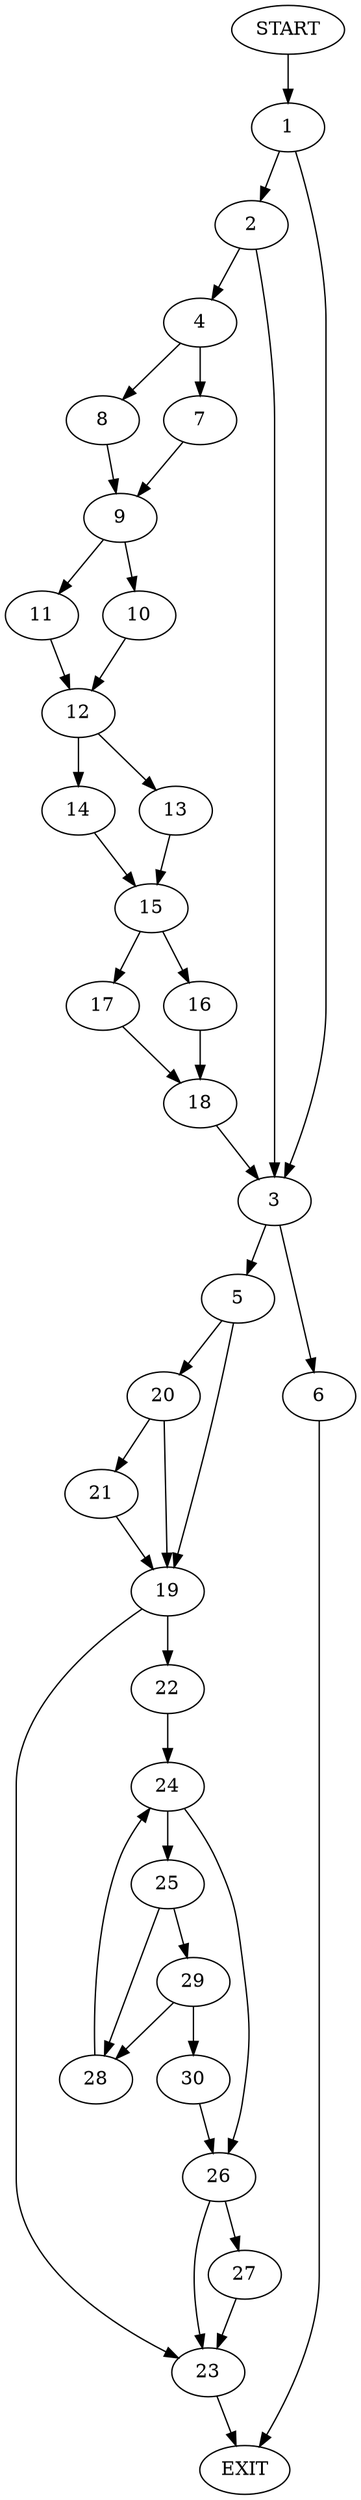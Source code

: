 digraph {
0 [label="START"]
31 [label="EXIT"]
0 -> 1
1 -> 2
1 -> 3
2 -> 4
2 -> 3
3 -> 5
3 -> 6
4 -> 7
4 -> 8
7 -> 9
8 -> 9
9 -> 10
9 -> 11
11 -> 12
10 -> 12
12 -> 13
12 -> 14
13 -> 15
14 -> 15
15 -> 16
15 -> 17
17 -> 18
16 -> 18
18 -> 3
5 -> 19
5 -> 20
6 -> 31
20 -> 21
20 -> 19
19 -> 22
19 -> 23
21 -> 19
22 -> 24
23 -> 31
24 -> 25
24 -> 26
26 -> 23
26 -> 27
25 -> 28
25 -> 29
28 -> 24
29 -> 28
29 -> 30
30 -> 26
27 -> 23
}
